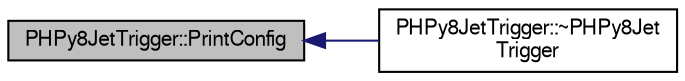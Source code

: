 digraph "PHPy8JetTrigger::PrintConfig"
{
  bgcolor="transparent";
  edge [fontname="FreeSans",fontsize="10",labelfontname="FreeSans",labelfontsize="10"];
  node [fontname="FreeSans",fontsize="10",shape=record];
  rankdir="LR";
  Node1 [label="PHPy8JetTrigger::PrintConfig",height=0.2,width=0.4,color="black", fillcolor="grey75", style="filled" fontcolor="black"];
  Node1 -> Node2 [dir="back",color="midnightblue",fontsize="10",style="solid",fontname="FreeSans"];
  Node2 [label="PHPy8JetTrigger::~PHPy8Jet\lTrigger",height=0.2,width=0.4,color="black",URL="$d7/d30/classPHPy8JetTrigger.html#a8edf599a22c8281a12f899a6df4006c1"];
}

